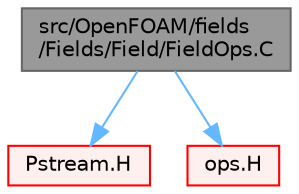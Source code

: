 digraph "src/OpenFOAM/fields/Fields/Field/FieldOps.C"
{
 // LATEX_PDF_SIZE
  bgcolor="transparent";
  edge [fontname=Helvetica,fontsize=10,labelfontname=Helvetica,labelfontsize=10];
  node [fontname=Helvetica,fontsize=10,shape=box,height=0.2,width=0.4];
  Node1 [id="Node000001",label="src/OpenFOAM/fields\l/Fields/Field/FieldOps.C",height=0.2,width=0.4,color="gray40", fillcolor="grey60", style="filled", fontcolor="black",tooltip=" "];
  Node1 -> Node2 [id="edge1_Node000001_Node000002",color="steelblue1",style="solid",tooltip=" "];
  Node2 [id="Node000002",label="Pstream.H",height=0.2,width=0.4,color="red", fillcolor="#FFF0F0", style="filled",URL="$Pstream_8H.html",tooltip=" "];
  Node1 -> Node143 [id="edge2_Node000001_Node000143",color="steelblue1",style="solid",tooltip=" "];
  Node143 [id="Node000143",label="ops.H",height=0.2,width=0.4,color="red", fillcolor="#FFF0F0", style="filled",URL="$ops_8H.html",tooltip="Various functors for unary and binary operations. Can be used for parallel combine-reduce operations ..."];
}
